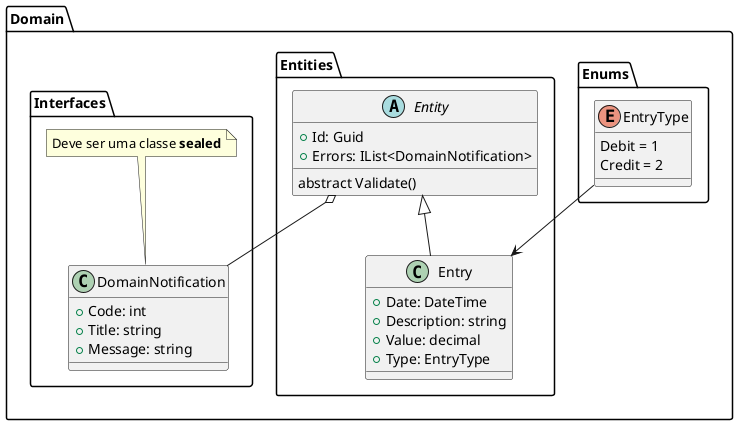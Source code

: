 @startuml

namespace Domain {

    namespace Entities {
        
        abstract class Entity {
            + Id: Guid
            + Errors: IList<DomainNotification>

            abstract Validate()
        }

        class Entry {
            + Date: DateTime
            + Description: string
            + Value: decimal
            + Type: EntryType
        }
    }

    namespace Enums {

        enum EntryType {
            Debit = 1
            Credit = 2
        }
    }

    namespace Interfaces {
        
        class DomainNotification {
            + Code: int
            + Title: string
            + Message: string
        }

        note top of DomainNotification 
            Deve ser uma classe **sealed**
        endnote 
    }
}

Domain.Entities.Entity <|-- Domain.Entities.Entry 
Domain.Entities.Entity o-- Domain.Interfaces.DomainNotification

Domain.Enums.EntryType --> Domain.Entities.Entry

@enduml